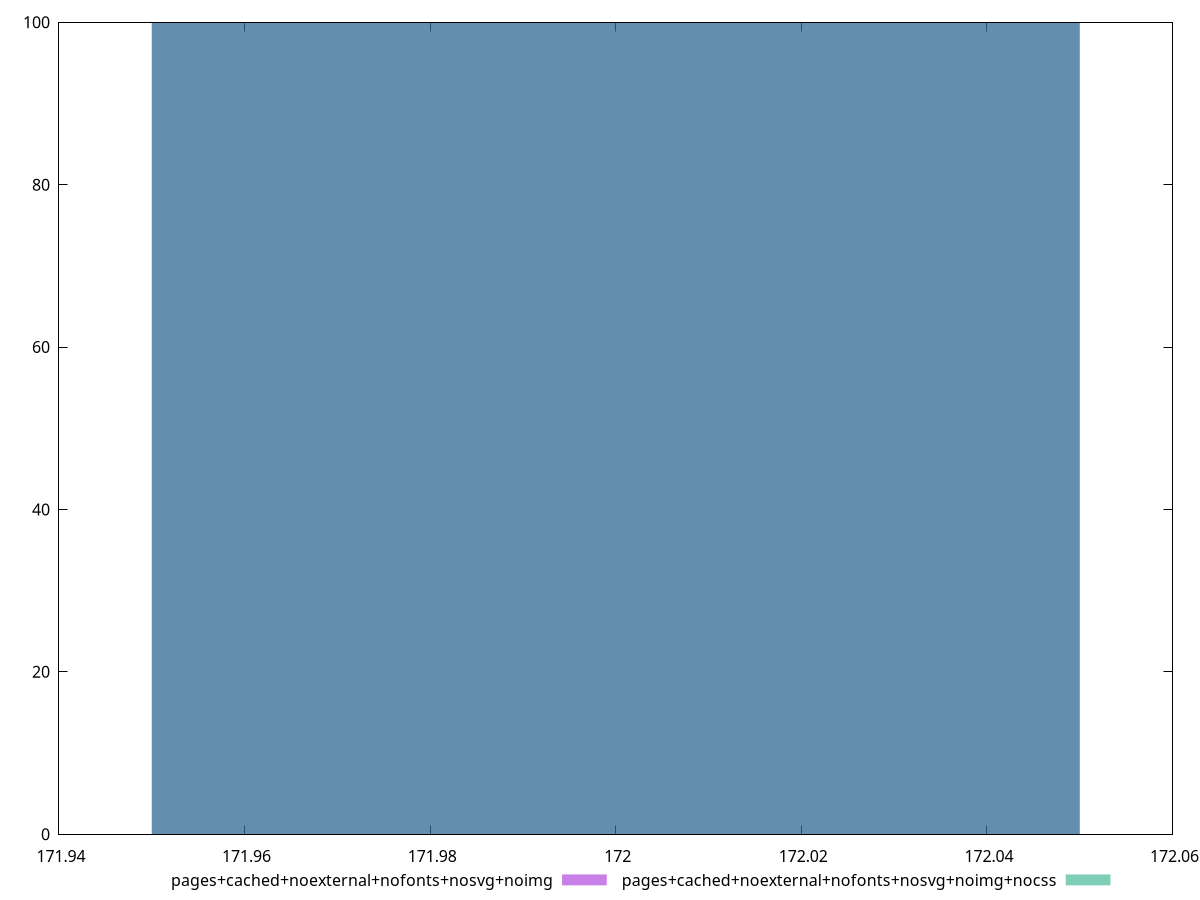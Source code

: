 reset
set terminal svg size 640, 500 enhanced background rgb 'white'
set output "reprap/dom-size/comparison/histogram/11_vs_12.svg"

$pagesCachedNoexternalNofontsNosvgNoimg <<EOF
172 100
EOF

$pagesCachedNoexternalNofontsNosvgNoimgNocss <<EOF
172 100
EOF

set key outside below
set boxwidth 0.1
set yrange [0:100]
set style fill transparent solid 0.5 noborder

plot \
  $pagesCachedNoexternalNofontsNosvgNoimg title "pages+cached+noexternal+nofonts+nosvg+noimg" with boxes, \
  $pagesCachedNoexternalNofontsNosvgNoimgNocss title "pages+cached+noexternal+nofonts+nosvg+noimg+nocss" with boxes, \


reset